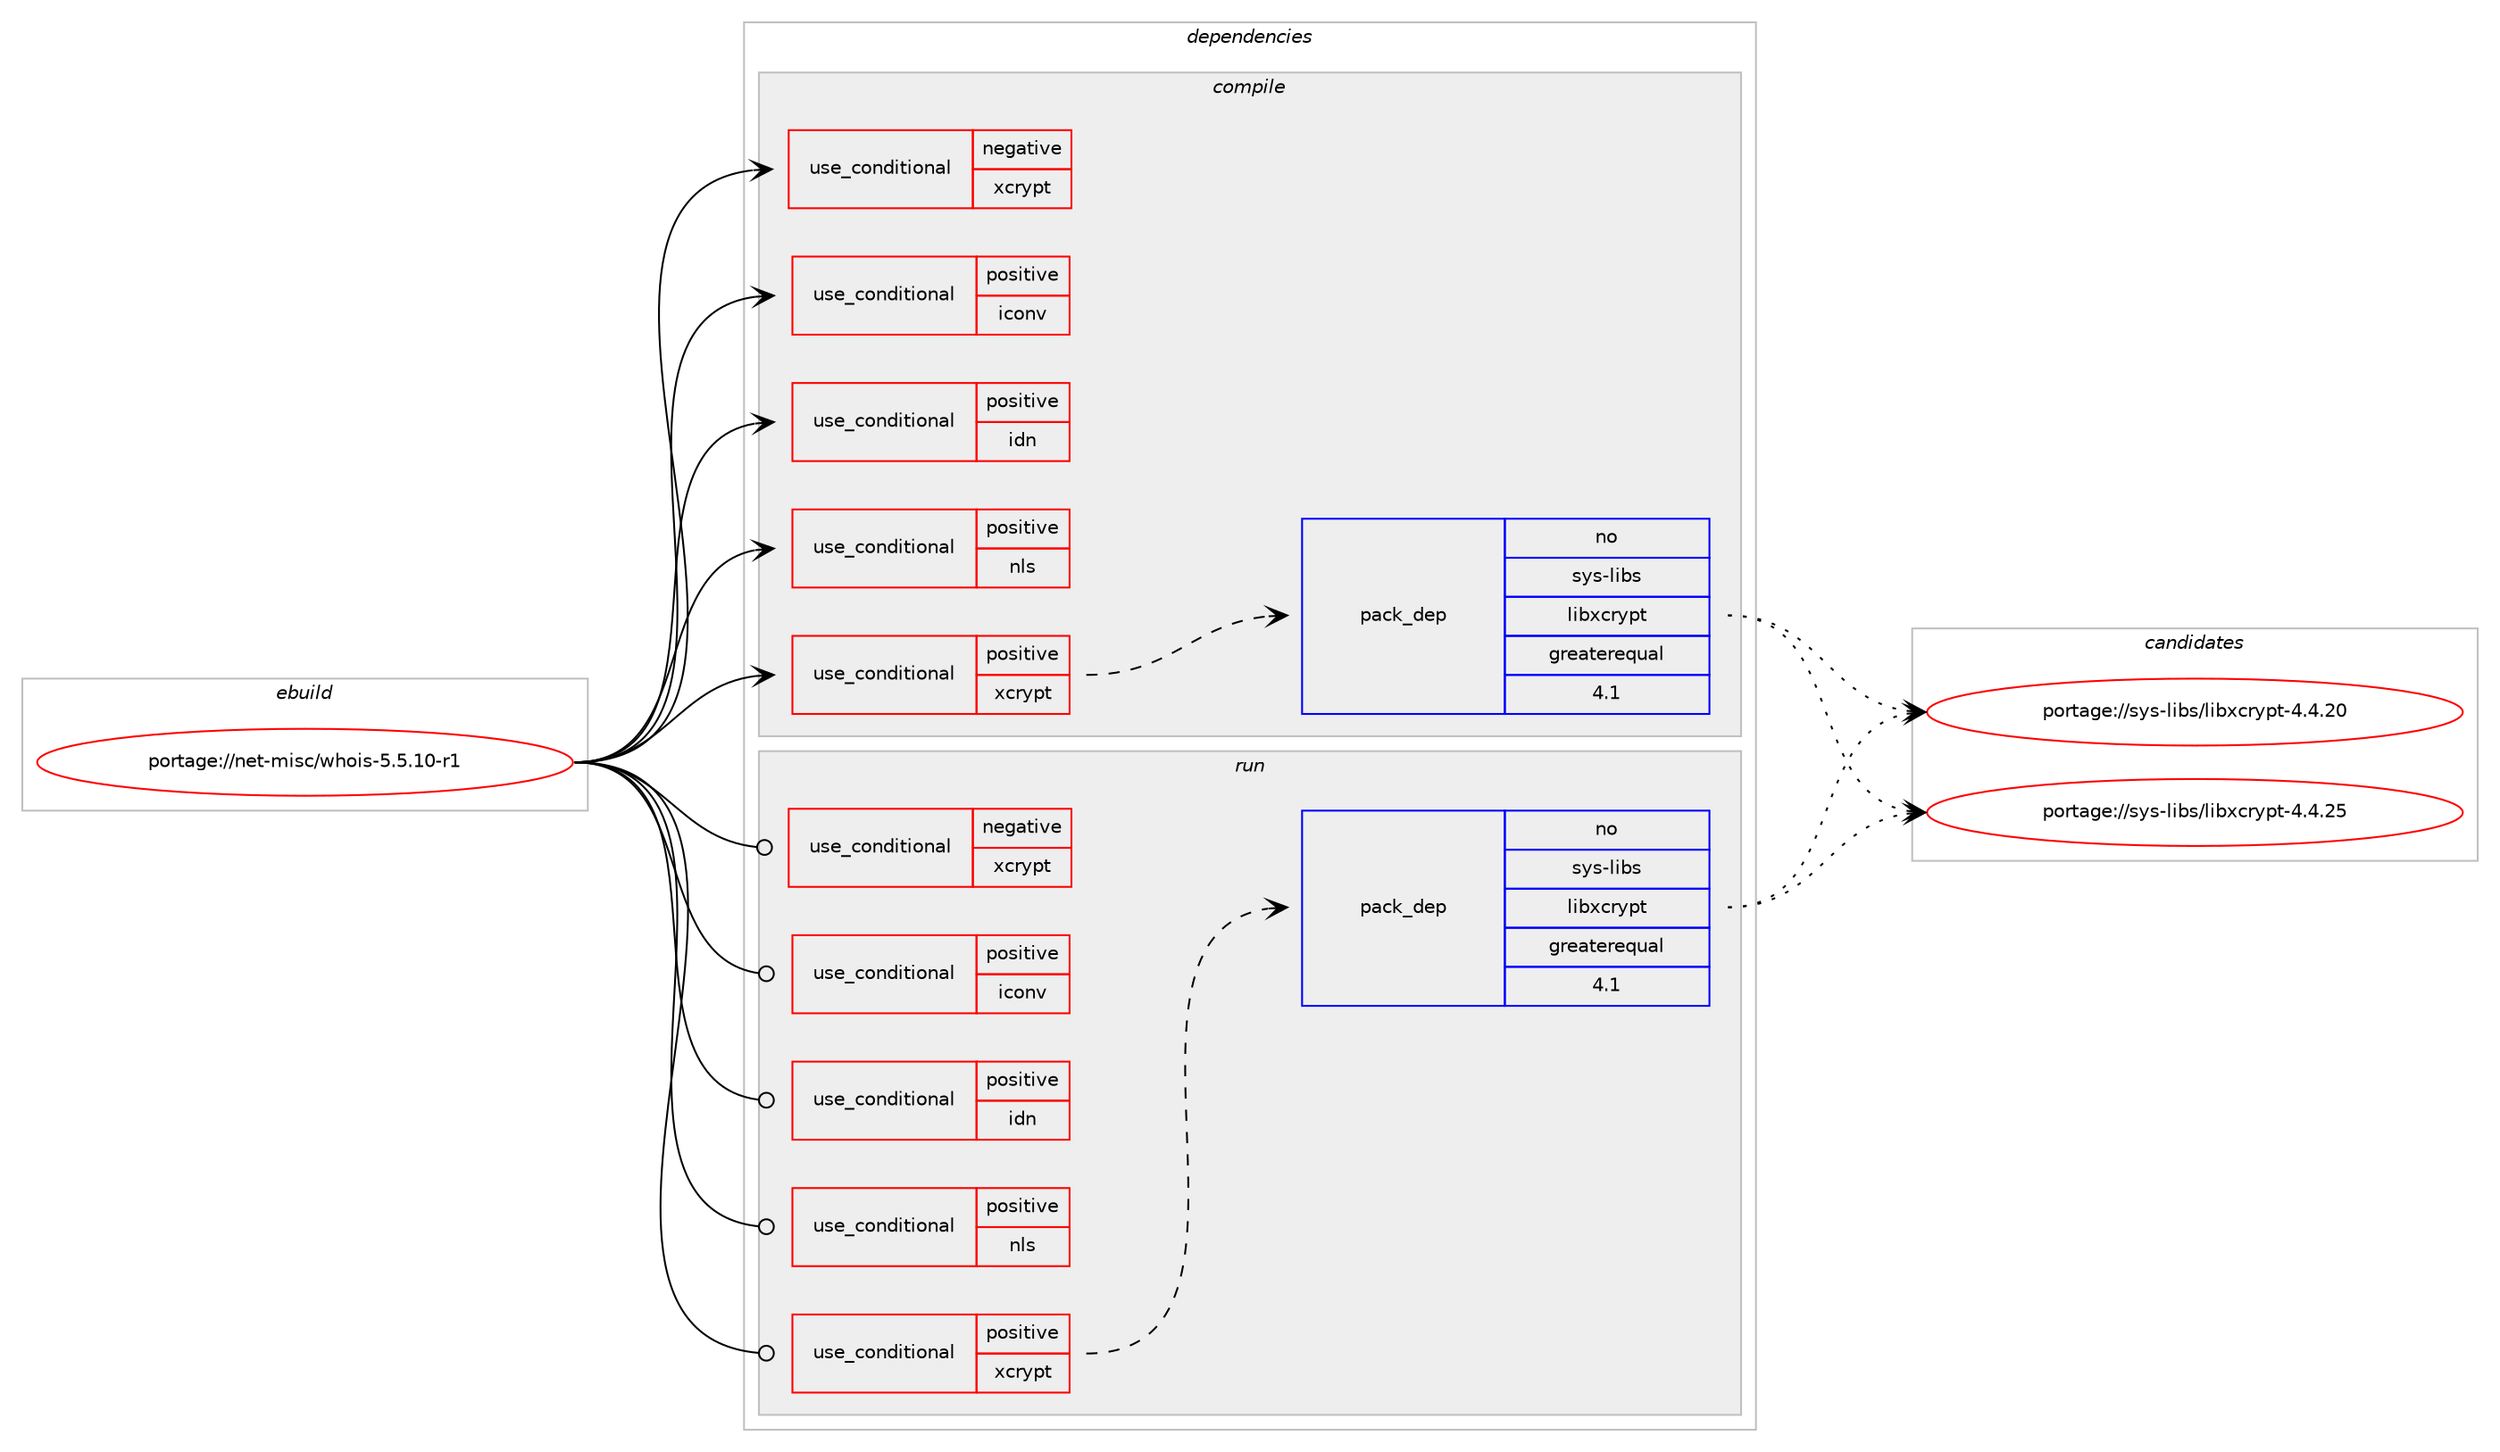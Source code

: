 digraph prolog {

# *************
# Graph options
# *************

newrank=true;
concentrate=true;
compound=true;
graph [rankdir=LR,fontname=Helvetica,fontsize=10,ranksep=1.5];#, ranksep=2.5, nodesep=0.2];
edge  [arrowhead=vee];
node  [fontname=Helvetica,fontsize=10];

# **********
# The ebuild
# **********

subgraph cluster_leftcol {
color=gray;
rank=same;
label=<<i>ebuild</i>>;
id [label="portage://net-misc/whois-5.5.10-r1", color=red, width=4, href="../net-misc/whois-5.5.10-r1.svg"];
}

# ****************
# The dependencies
# ****************

subgraph cluster_midcol {
color=gray;
label=<<i>dependencies</i>>;
subgraph cluster_compile {
fillcolor="#eeeeee";
style=filled;
label=<<i>compile</i>>;
subgraph cond67 {
dependency140 [label=<<TABLE BORDER="0" CELLBORDER="1" CELLSPACING="0" CELLPADDING="4"><TR><TD ROWSPAN="3" CELLPADDING="10">use_conditional</TD></TR><TR><TD>negative</TD></TR><TR><TD>xcrypt</TD></TR></TABLE>>, shape=none, color=red];
# *** BEGIN UNKNOWN DEPENDENCY TYPE (TODO) ***
# dependency140 -> package_dependency(portage://net-misc/whois-5.5.10-r1,install,no,virtual,libcrypt,none,[,,],any_same_slot,[])
# *** END UNKNOWN DEPENDENCY TYPE (TODO) ***

}
id:e -> dependency140:w [weight=20,style="solid",arrowhead="vee"];
subgraph cond68 {
dependency141 [label=<<TABLE BORDER="0" CELLBORDER="1" CELLSPACING="0" CELLPADDING="4"><TR><TD ROWSPAN="3" CELLPADDING="10">use_conditional</TD></TR><TR><TD>positive</TD></TR><TR><TD>iconv</TD></TR></TABLE>>, shape=none, color=red];
# *** BEGIN UNKNOWN DEPENDENCY TYPE (TODO) ***
# dependency141 -> package_dependency(portage://net-misc/whois-5.5.10-r1,install,no,virtual,libiconv,none,[,,],[],[])
# *** END UNKNOWN DEPENDENCY TYPE (TODO) ***

}
id:e -> dependency141:w [weight=20,style="solid",arrowhead="vee"];
subgraph cond69 {
dependency142 [label=<<TABLE BORDER="0" CELLBORDER="1" CELLSPACING="0" CELLPADDING="4"><TR><TD ROWSPAN="3" CELLPADDING="10">use_conditional</TD></TR><TR><TD>positive</TD></TR><TR><TD>idn</TD></TR></TABLE>>, shape=none, color=red];
# *** BEGIN UNKNOWN DEPENDENCY TYPE (TODO) ***
# dependency142 -> package_dependency(portage://net-misc/whois-5.5.10-r1,install,no,net-dns,libidn2,none,[,,],any_same_slot,[])
# *** END UNKNOWN DEPENDENCY TYPE (TODO) ***

}
id:e -> dependency142:w [weight=20,style="solid",arrowhead="vee"];
subgraph cond70 {
dependency143 [label=<<TABLE BORDER="0" CELLBORDER="1" CELLSPACING="0" CELLPADDING="4"><TR><TD ROWSPAN="3" CELLPADDING="10">use_conditional</TD></TR><TR><TD>positive</TD></TR><TR><TD>nls</TD></TR></TABLE>>, shape=none, color=red];
# *** BEGIN UNKNOWN DEPENDENCY TYPE (TODO) ***
# dependency143 -> package_dependency(portage://net-misc/whois-5.5.10-r1,install,no,virtual,libintl,none,[,,],[],[])
# *** END UNKNOWN DEPENDENCY TYPE (TODO) ***

}
id:e -> dependency143:w [weight=20,style="solid",arrowhead="vee"];
subgraph cond71 {
dependency144 [label=<<TABLE BORDER="0" CELLBORDER="1" CELLSPACING="0" CELLPADDING="4"><TR><TD ROWSPAN="3" CELLPADDING="10">use_conditional</TD></TR><TR><TD>positive</TD></TR><TR><TD>xcrypt</TD></TR></TABLE>>, shape=none, color=red];
subgraph pack72 {
dependency145 [label=<<TABLE BORDER="0" CELLBORDER="1" CELLSPACING="0" CELLPADDING="4" WIDTH="220"><TR><TD ROWSPAN="6" CELLPADDING="30">pack_dep</TD></TR><TR><TD WIDTH="110">no</TD></TR><TR><TD>sys-libs</TD></TR><TR><TD>libxcrypt</TD></TR><TR><TD>greaterequal</TD></TR><TR><TD>4.1</TD></TR></TABLE>>, shape=none, color=blue];
}
dependency144:e -> dependency145:w [weight=20,style="dashed",arrowhead="vee"];
}
id:e -> dependency144:w [weight=20,style="solid",arrowhead="vee"];
}
subgraph cluster_compileandrun {
fillcolor="#eeeeee";
style=filled;
label=<<i>compile and run</i>>;
}
subgraph cluster_run {
fillcolor="#eeeeee";
style=filled;
label=<<i>run</i>>;
subgraph cond72 {
dependency146 [label=<<TABLE BORDER="0" CELLBORDER="1" CELLSPACING="0" CELLPADDING="4"><TR><TD ROWSPAN="3" CELLPADDING="10">use_conditional</TD></TR><TR><TD>negative</TD></TR><TR><TD>xcrypt</TD></TR></TABLE>>, shape=none, color=red];
# *** BEGIN UNKNOWN DEPENDENCY TYPE (TODO) ***
# dependency146 -> package_dependency(portage://net-misc/whois-5.5.10-r1,run,no,virtual,libcrypt,none,[,,],any_same_slot,[])
# *** END UNKNOWN DEPENDENCY TYPE (TODO) ***

}
id:e -> dependency146:w [weight=20,style="solid",arrowhead="odot"];
subgraph cond73 {
dependency147 [label=<<TABLE BORDER="0" CELLBORDER="1" CELLSPACING="0" CELLPADDING="4"><TR><TD ROWSPAN="3" CELLPADDING="10">use_conditional</TD></TR><TR><TD>positive</TD></TR><TR><TD>iconv</TD></TR></TABLE>>, shape=none, color=red];
# *** BEGIN UNKNOWN DEPENDENCY TYPE (TODO) ***
# dependency147 -> package_dependency(portage://net-misc/whois-5.5.10-r1,run,no,virtual,libiconv,none,[,,],[],[])
# *** END UNKNOWN DEPENDENCY TYPE (TODO) ***

}
id:e -> dependency147:w [weight=20,style="solid",arrowhead="odot"];
subgraph cond74 {
dependency148 [label=<<TABLE BORDER="0" CELLBORDER="1" CELLSPACING="0" CELLPADDING="4"><TR><TD ROWSPAN="3" CELLPADDING="10">use_conditional</TD></TR><TR><TD>positive</TD></TR><TR><TD>idn</TD></TR></TABLE>>, shape=none, color=red];
# *** BEGIN UNKNOWN DEPENDENCY TYPE (TODO) ***
# dependency148 -> package_dependency(portage://net-misc/whois-5.5.10-r1,run,no,net-dns,libidn2,none,[,,],any_same_slot,[])
# *** END UNKNOWN DEPENDENCY TYPE (TODO) ***

}
id:e -> dependency148:w [weight=20,style="solid",arrowhead="odot"];
subgraph cond75 {
dependency149 [label=<<TABLE BORDER="0" CELLBORDER="1" CELLSPACING="0" CELLPADDING="4"><TR><TD ROWSPAN="3" CELLPADDING="10">use_conditional</TD></TR><TR><TD>positive</TD></TR><TR><TD>nls</TD></TR></TABLE>>, shape=none, color=red];
# *** BEGIN UNKNOWN DEPENDENCY TYPE (TODO) ***
# dependency149 -> package_dependency(portage://net-misc/whois-5.5.10-r1,run,no,virtual,libintl,none,[,,],[],[])
# *** END UNKNOWN DEPENDENCY TYPE (TODO) ***

}
id:e -> dependency149:w [weight=20,style="solid",arrowhead="odot"];
subgraph cond76 {
dependency150 [label=<<TABLE BORDER="0" CELLBORDER="1" CELLSPACING="0" CELLPADDING="4"><TR><TD ROWSPAN="3" CELLPADDING="10">use_conditional</TD></TR><TR><TD>positive</TD></TR><TR><TD>xcrypt</TD></TR></TABLE>>, shape=none, color=red];
subgraph pack73 {
dependency151 [label=<<TABLE BORDER="0" CELLBORDER="1" CELLSPACING="0" CELLPADDING="4" WIDTH="220"><TR><TD ROWSPAN="6" CELLPADDING="30">pack_dep</TD></TR><TR><TD WIDTH="110">no</TD></TR><TR><TD>sys-libs</TD></TR><TR><TD>libxcrypt</TD></TR><TR><TD>greaterequal</TD></TR><TR><TD>4.1</TD></TR></TABLE>>, shape=none, color=blue];
}
dependency150:e -> dependency151:w [weight=20,style="dashed",arrowhead="vee"];
}
id:e -> dependency150:w [weight=20,style="solid",arrowhead="odot"];
}
}

# **************
# The candidates
# **************

subgraph cluster_choices {
rank=same;
color=gray;
label=<<i>candidates</i>>;

subgraph choice72 {
color=black;
nodesep=1;
choice115121115451081059811547108105981209911412111211645524652465048 [label="portage://sys-libs/libxcrypt-4.4.20", color=red, width=4,href="../sys-libs/libxcrypt-4.4.20.svg"];
choice115121115451081059811547108105981209911412111211645524652465053 [label="portage://sys-libs/libxcrypt-4.4.25", color=red, width=4,href="../sys-libs/libxcrypt-4.4.25.svg"];
dependency145:e -> choice115121115451081059811547108105981209911412111211645524652465048:w [style=dotted,weight="100"];
dependency145:e -> choice115121115451081059811547108105981209911412111211645524652465053:w [style=dotted,weight="100"];
}
subgraph choice73 {
color=black;
nodesep=1;
choice115121115451081059811547108105981209911412111211645524652465048 [label="portage://sys-libs/libxcrypt-4.4.20", color=red, width=4,href="../sys-libs/libxcrypt-4.4.20.svg"];
choice115121115451081059811547108105981209911412111211645524652465053 [label="portage://sys-libs/libxcrypt-4.4.25", color=red, width=4,href="../sys-libs/libxcrypt-4.4.25.svg"];
dependency151:e -> choice115121115451081059811547108105981209911412111211645524652465048:w [style=dotted,weight="100"];
dependency151:e -> choice115121115451081059811547108105981209911412111211645524652465053:w [style=dotted,weight="100"];
}
}

}
